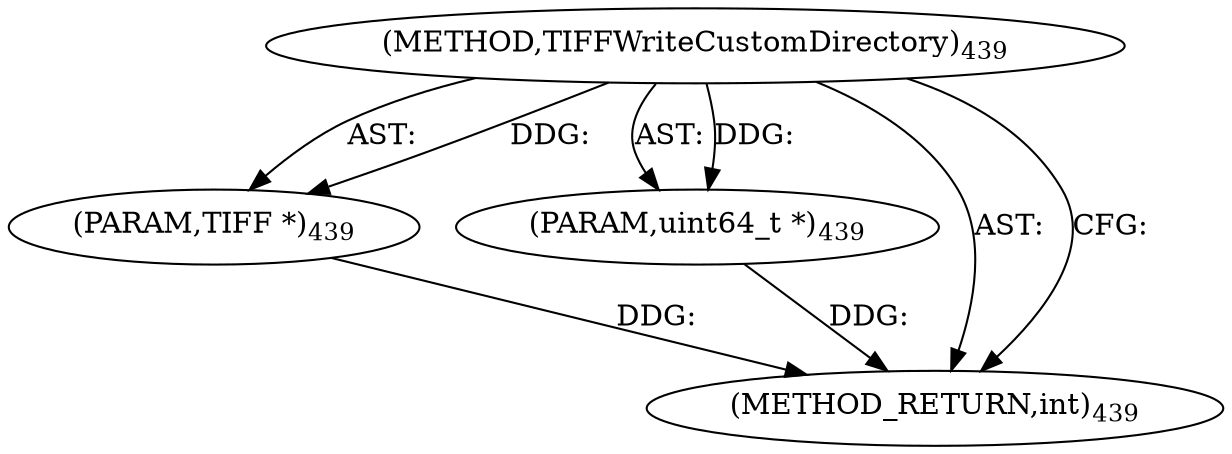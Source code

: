 digraph "TIFFWriteCustomDirectory" {  
"8833" [label = <(METHOD,TIFFWriteCustomDirectory)<SUB>439</SUB>> ]
"8834" [label = <(PARAM,TIFF *)<SUB>439</SUB>> ]
"8835" [label = <(PARAM,uint64_t *)<SUB>439</SUB>> ]
"8836" [label = <(METHOD_RETURN,int)<SUB>439</SUB>> ]
  "8833" -> "8834"  [ label = "AST: "] 
  "8833" -> "8835"  [ label = "AST: "] 
  "8833" -> "8836"  [ label = "AST: "] 
  "8833" -> "8836"  [ label = "CFG: "] 
  "8834" -> "8836"  [ label = "DDG: "] 
  "8835" -> "8836"  [ label = "DDG: "] 
  "8833" -> "8834"  [ label = "DDG: "] 
  "8833" -> "8835"  [ label = "DDG: "] 
}
